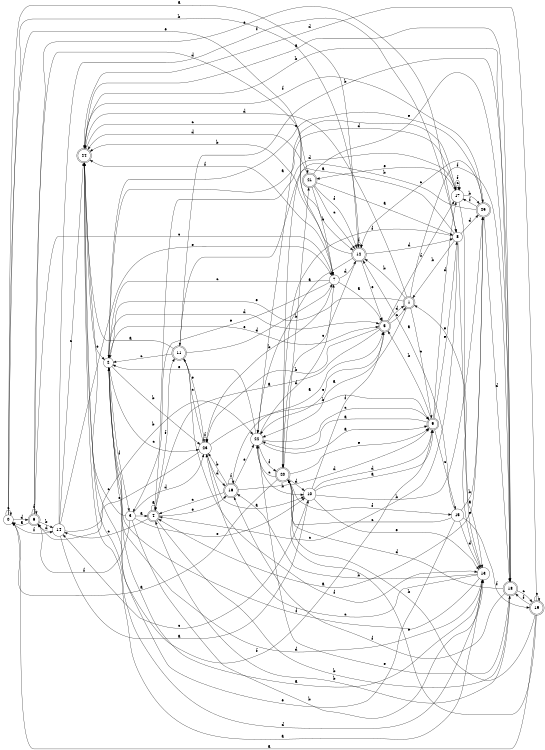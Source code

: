 digraph n21_6 {
__start0 [label="" shape="none"];

rankdir=LR;
size="8,5";

s0 [style="filled", color="black", fillcolor="white" shape="circle", label="0"];
s1 [style="rounded,filled", color="black", fillcolor="white" shape="doublecircle", label="1"];
s2 [style="filled", color="black", fillcolor="white" shape="circle", label="2"];
s3 [style="filled", color="black", fillcolor="white" shape="circle", label="3"];
s4 [style="rounded,filled", color="black", fillcolor="white" shape="doublecircle", label="4"];
s5 [style="rounded,filled", color="black", fillcolor="white" shape="doublecircle", label="5"];
s6 [style="rounded,filled", color="black", fillcolor="white" shape="doublecircle", label="6"];
s7 [style="filled", color="black", fillcolor="white" shape="circle", label="7"];
s8 [style="filled", color="black", fillcolor="white" shape="circle", label="8"];
s9 [style="rounded,filled", color="black", fillcolor="white" shape="doublecircle", label="9"];
s10 [style="filled", color="black", fillcolor="white" shape="circle", label="10"];
s11 [style="rounded,filled", color="black", fillcolor="white" shape="doublecircle", label="11"];
s12 [style="rounded,filled", color="black", fillcolor="white" shape="doublecircle", label="12"];
s13 [style="filled", color="black", fillcolor="white" shape="circle", label="13"];
s14 [style="filled", color="black", fillcolor="white" shape="circle", label="14"];
s15 [style="filled", color="black", fillcolor="white" shape="circle", label="15"];
s16 [style="rounded,filled", color="black", fillcolor="white" shape="doublecircle", label="16"];
s17 [style="filled", color="black", fillcolor="white" shape="circle", label="17"];
s18 [style="rounded,filled", color="black", fillcolor="white" shape="doublecircle", label="18"];
s19 [style="rounded,filled", color="black", fillcolor="white" shape="doublecircle", label="19"];
s20 [style="rounded,filled", color="black", fillcolor="white" shape="doublecircle", label="20"];
s21 [style="rounded,filled", color="black", fillcolor="white" shape="doublecircle", label="21"];
s22 [style="filled", color="black", fillcolor="white" shape="circle", label="22"];
s23 [style="filled", color="black", fillcolor="white" shape="circle", label="23"];
s24 [style="rounded,filled", color="black", fillcolor="white" shape="doublecircle", label="24"];
s25 [style="rounded,filled", color="black", fillcolor="white" shape="doublecircle", label="25"];
s0 -> s12 [label="a"];
s0 -> s12 [label="b"];
s0 -> s0 [label="c"];
s0 -> s6 [label="d"];
s0 -> s7 [label="e"];
s0 -> s14 [label="f"];
s1 -> s22 [label="a"];
s1 -> s12 [label="b"];
s1 -> s9 [label="c"];
s1 -> s24 [label="d"];
s1 -> s2 [label="e"];
s1 -> s18 [label="f"];
s2 -> s17 [label="a"];
s2 -> s23 [label="b"];
s2 -> s23 [label="c"];
s2 -> s5 [label="d"];
s2 -> s5 [label="e"];
s2 -> s3 [label="f"];
s3 -> s4 [label="a"];
s3 -> s13 [label="b"];
s3 -> s24 [label="c"];
s3 -> s23 [label="d"];
s3 -> s10 [label="e"];
s3 -> s6 [label="f"];
s4 -> s4 [label="a"];
s4 -> s18 [label="b"];
s4 -> s14 [label="c"];
s4 -> s17 [label="d"];
s4 -> s16 [label="e"];
s4 -> s11 [label="f"];
s5 -> s4 [label="a"];
s5 -> s23 [label="b"];
s5 -> s1 [label="c"];
s5 -> s1 [label="d"];
s5 -> s22 [label="e"];
s5 -> s17 [label="f"];
s6 -> s0 [label="a"];
s6 -> s14 [label="b"];
s6 -> s7 [label="c"];
s6 -> s12 [label="d"];
s6 -> s8 [label="e"];
s6 -> s6 [label="f"];
s7 -> s5 [label="a"];
s7 -> s23 [label="b"];
s7 -> s2 [label="c"];
s7 -> s12 [label="d"];
s7 -> s3 [label="e"];
s7 -> s24 [label="f"];
s8 -> s11 [label="a"];
s8 -> s1 [label="b"];
s8 -> s4 [label="c"];
s8 -> s25 [label="d"];
s8 -> s13 [label="e"];
s8 -> s20 [label="f"];
s9 -> s22 [label="a"];
s9 -> s5 [label="b"];
s9 -> s15 [label="c"];
s9 -> s17 [label="d"];
s9 -> s8 [label="e"];
s9 -> s24 [label="f"];
s10 -> s9 [label="a"];
s10 -> s25 [label="b"];
s10 -> s14 [label="c"];
s10 -> s9 [label="d"];
s10 -> s13 [label="e"];
s10 -> s5 [label="f"];
s11 -> s24 [label="a"];
s11 -> s18 [label="b"];
s11 -> s2 [label="c"];
s11 -> s7 [label="d"];
s11 -> s23 [label="e"];
s11 -> s13 [label="f"];
s12 -> s22 [label="a"];
s12 -> s24 [label="b"];
s12 -> s20 [label="c"];
s12 -> s8 [label="d"];
s12 -> s5 [label="e"];
s12 -> s12 [label="f"];
s13 -> s2 [label="a"];
s13 -> s16 [label="b"];
s13 -> s23 [label="c"];
s13 -> s2 [label="d"];
s13 -> s1 [label="e"];
s13 -> s2 [label="f"];
s14 -> s10 [label="a"];
s14 -> s22 [label="b"];
s14 -> s24 [label="c"];
s14 -> s6 [label="d"];
s14 -> s7 [label="e"];
s14 -> s8 [label="f"];
s15 -> s12 [label="a"];
s15 -> s25 [label="b"];
s15 -> s20 [label="c"];
s15 -> s13 [label="d"];
s15 -> s2 [label="e"];
s15 -> s19 [label="f"];
s16 -> s5 [label="a"];
s16 -> s23 [label="b"];
s16 -> s4 [label="c"];
s16 -> s9 [label="d"];
s16 -> s22 [label="e"];
s16 -> s16 [label="f"];
s17 -> s13 [label="a"];
s17 -> s25 [label="b"];
s17 -> s17 [label="c"];
s17 -> s22 [label="d"];
s17 -> s21 [label="e"];
s17 -> s17 [label="f"];
s18 -> s24 [label="a"];
s18 -> s4 [label="b"];
s18 -> s19 [label="c"];
s18 -> s20 [label="d"];
s18 -> s22 [label="e"];
s18 -> s16 [label="f"];
s19 -> s0 [label="a"];
s19 -> s20 [label="b"];
s19 -> s19 [label="c"];
s19 -> s24 [label="d"];
s19 -> s20 [label="e"];
s19 -> s18 [label="f"];
s20 -> s0 [label="a"];
s20 -> s21 [label="b"];
s20 -> s22 [label="c"];
s20 -> s10 [label="d"];
s20 -> s9 [label="e"];
s20 -> s15 [label="f"];
s21 -> s8 [label="a"];
s21 -> s7 [label="b"];
s21 -> s12 [label="c"];
s21 -> s24 [label="d"];
s21 -> s18 [label="e"];
s21 -> s12 [label="f"];
s22 -> s9 [label="a"];
s22 -> s10 [label="b"];
s22 -> s9 [label="c"];
s22 -> s7 [label="d"];
s22 -> s2 [label="e"];
s22 -> s20 [label="f"];
s23 -> s10 [label="a"];
s23 -> s9 [label="b"];
s23 -> s11 [label="c"];
s23 -> s16 [label="d"];
s23 -> s6 [label="e"];
s23 -> s23 [label="f"];
s24 -> s13 [label="a"];
s24 -> s18 [label="b"];
s24 -> s21 [label="c"];
s24 -> s13 [label="d"];
s24 -> s2 [label="e"];
s24 -> s25 [label="f"];
s25 -> s4 [label="a"];
s25 -> s20 [label="b"];
s25 -> s12 [label="c"];
s25 -> s18 [label="d"];
s25 -> s2 [label="e"];
s25 -> s17 [label="f"];

}